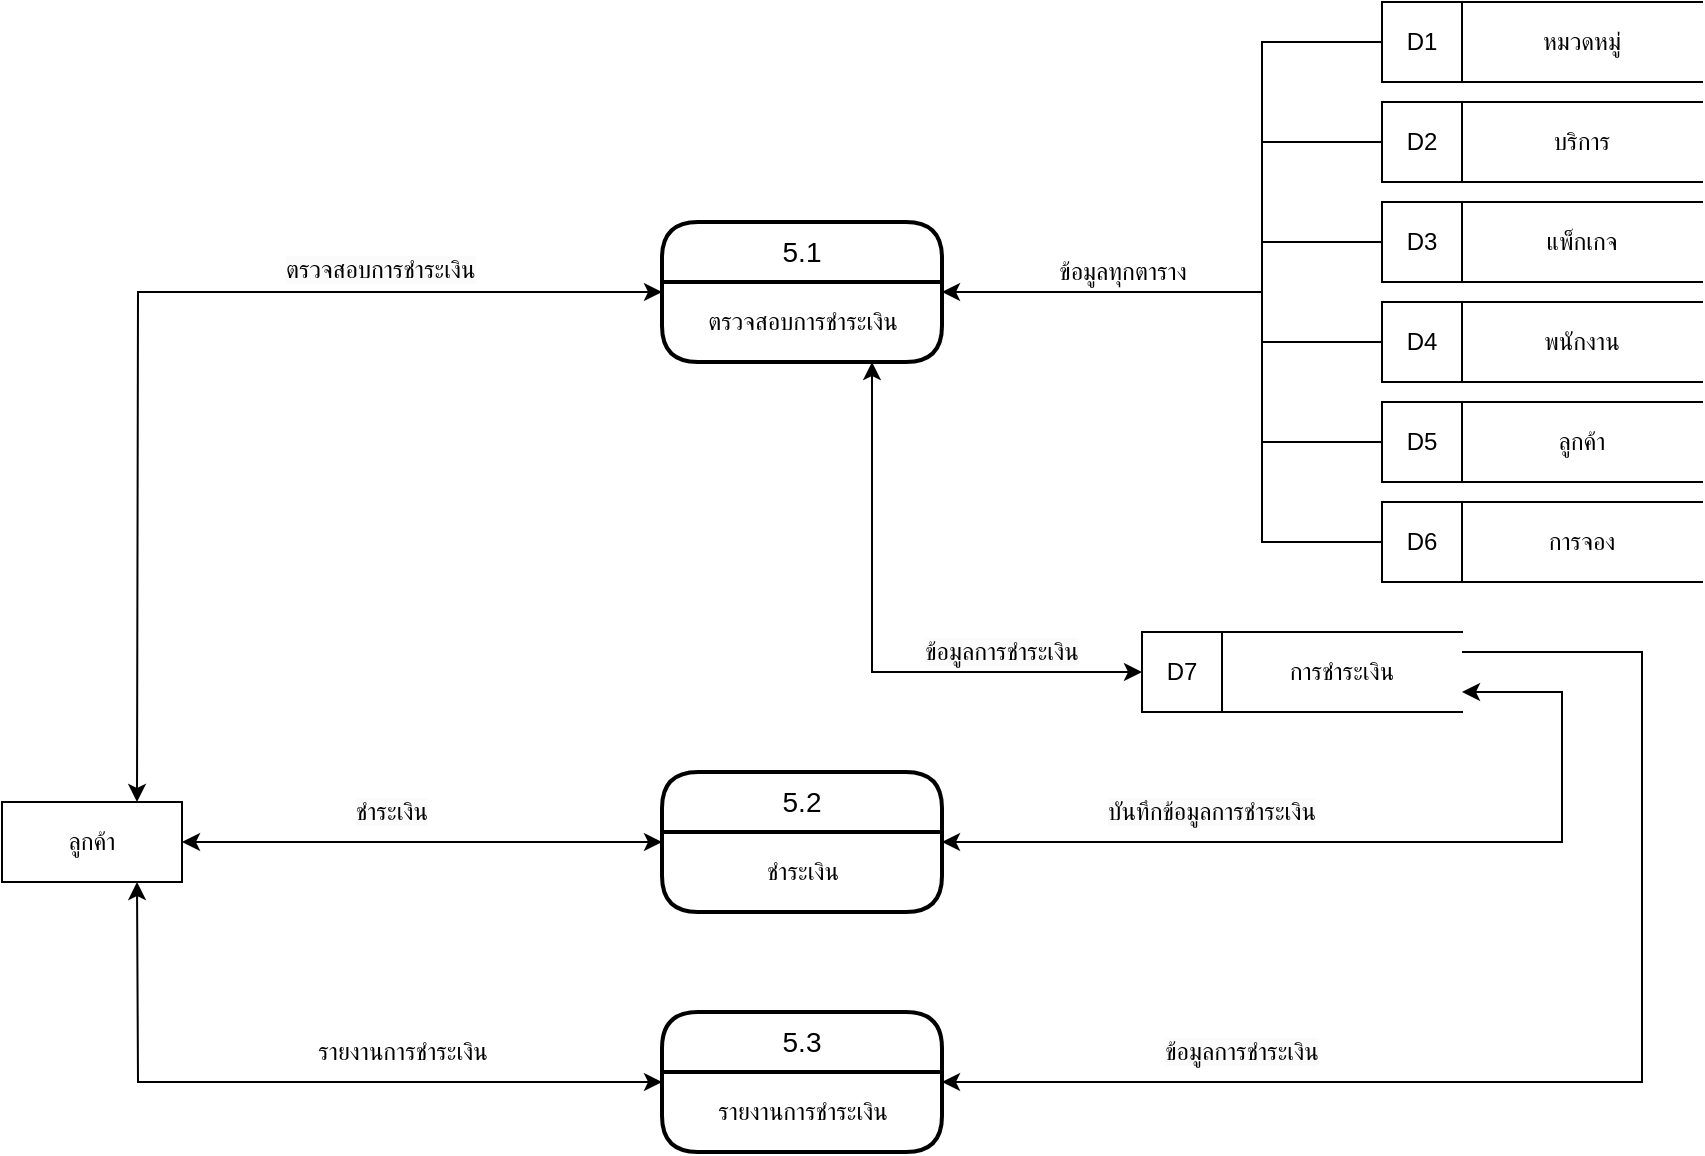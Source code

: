 <mxfile version="26.0.9">
  <diagram name="Page-1" id="C1aYzAIsB0cgOD1GejxC">
    <mxGraphModel dx="840" dy="446" grid="1" gridSize="10" guides="1" tooltips="1" connect="1" arrows="1" fold="1" page="1" pageScale="1" pageWidth="1169" pageHeight="827" math="0" shadow="0">
      <root>
        <mxCell id="0" />
        <mxCell id="1" parent="0" />
        <mxCell id="d0__rCsJHQ2PrzuEQp-w-1" value="ลูกค้า" style="rounded=0;whiteSpace=wrap;html=1;" vertex="1" parent="1">
          <mxGeometry x="240" y="545" width="90" height="40" as="geometry" />
        </mxCell>
        <mxCell id="d0__rCsJHQ2PrzuEQp-w-3" value="5.1" style="swimlane;childLayout=stackLayout;horizontal=1;startSize=30;horizontalStack=0;rounded=1;fontSize=14;fontStyle=0;strokeWidth=2;resizeParent=0;resizeLast=1;shadow=0;dashed=0;align=center;arcSize=20;whiteSpace=wrap;html=1;swimlaneLine=1;glass=0;" vertex="1" parent="1">
          <mxGeometry x="570" y="255" width="140" height="70" as="geometry" />
        </mxCell>
        <mxCell id="d0__rCsJHQ2PrzuEQp-w-4" value="ตรวจสอบการชำระเงิน" style="text;html=1;align=center;verticalAlign=middle;resizable=0;points=[];autosize=1;strokeColor=none;fillColor=none;" vertex="1" parent="d0__rCsJHQ2PrzuEQp-w-3">
          <mxGeometry y="30" width="140" height="40" as="geometry" />
        </mxCell>
        <mxCell id="d0__rCsJHQ2PrzuEQp-w-5" value="หมวดหมู่" style="shape=partialRectangle;whiteSpace=wrap;html=1;left=0;right=0;fillColor=none;" vertex="1" parent="1">
          <mxGeometry x="970" y="145" width="120" height="40" as="geometry" />
        </mxCell>
        <mxCell id="d0__rCsJHQ2PrzuEQp-w-6" value="D1" style="rounded=0;whiteSpace=wrap;html=1;" vertex="1" parent="1">
          <mxGeometry x="930" y="145" width="40" height="40" as="geometry" />
        </mxCell>
        <mxCell id="d0__rCsJHQ2PrzuEQp-w-7" value="บริการ" style="shape=partialRectangle;whiteSpace=wrap;html=1;left=0;right=0;fillColor=none;" vertex="1" parent="1">
          <mxGeometry x="970" y="195" width="120" height="40" as="geometry" />
        </mxCell>
        <mxCell id="d0__rCsJHQ2PrzuEQp-w-8" value="D2" style="rounded=0;whiteSpace=wrap;html=1;" vertex="1" parent="1">
          <mxGeometry x="930" y="195" width="40" height="40" as="geometry" />
        </mxCell>
        <mxCell id="d0__rCsJHQ2PrzuEQp-w-9" value="แพ็กเกจ" style="shape=partialRectangle;whiteSpace=wrap;html=1;left=0;right=0;fillColor=none;" vertex="1" parent="1">
          <mxGeometry x="970" y="245" width="120" height="40" as="geometry" />
        </mxCell>
        <mxCell id="d0__rCsJHQ2PrzuEQp-w-10" value="D3" style="rounded=0;whiteSpace=wrap;html=1;" vertex="1" parent="1">
          <mxGeometry x="930" y="245" width="40" height="40" as="geometry" />
        </mxCell>
        <mxCell id="d0__rCsJHQ2PrzuEQp-w-11" value="พนักงาน" style="shape=partialRectangle;whiteSpace=wrap;html=1;left=0;right=0;fillColor=none;" vertex="1" parent="1">
          <mxGeometry x="970" y="295" width="120" height="40" as="geometry" />
        </mxCell>
        <mxCell id="d0__rCsJHQ2PrzuEQp-w-12" value="D4" style="rounded=0;whiteSpace=wrap;html=1;" vertex="1" parent="1">
          <mxGeometry x="930" y="295" width="40" height="40" as="geometry" />
        </mxCell>
        <mxCell id="d0__rCsJHQ2PrzuEQp-w-13" value="การจอง" style="shape=partialRectangle;whiteSpace=wrap;html=1;left=0;right=0;fillColor=none;" vertex="1" parent="1">
          <mxGeometry x="970" y="395" width="120" height="40" as="geometry" />
        </mxCell>
        <mxCell id="d0__rCsJHQ2PrzuEQp-w-14" value="D6" style="rounded=0;whiteSpace=wrap;html=1;" vertex="1" parent="1">
          <mxGeometry x="930" y="395" width="40" height="40" as="geometry" />
        </mxCell>
        <mxCell id="d0__rCsJHQ2PrzuEQp-w-15" value="ลูกค้า" style="shape=partialRectangle;whiteSpace=wrap;html=1;left=0;right=0;fillColor=none;" vertex="1" parent="1">
          <mxGeometry x="970" y="345" width="120" height="40" as="geometry" />
        </mxCell>
        <mxCell id="d0__rCsJHQ2PrzuEQp-w-16" value="D5" style="rounded=0;whiteSpace=wrap;html=1;" vertex="1" parent="1">
          <mxGeometry x="930" y="345" width="40" height="40" as="geometry" />
        </mxCell>
        <mxCell id="d0__rCsJHQ2PrzuEQp-w-17" value="" style="endArrow=classic;html=1;rounded=0;entryX=1;entryY=0.5;entryDx=0;entryDy=0;" edge="1" parent="1" target="d0__rCsJHQ2PrzuEQp-w-3">
          <mxGeometry width="50" height="50" relative="1" as="geometry">
            <mxPoint x="870" y="290" as="sourcePoint" />
            <mxPoint x="720" y="300" as="targetPoint" />
          </mxGeometry>
        </mxCell>
        <mxCell id="d0__rCsJHQ2PrzuEQp-w-18" value="" style="endArrow=classic;startArrow=classic;html=1;rounded=0;exitX=0.75;exitY=0;exitDx=0;exitDy=0;entryX=0;entryY=0.5;entryDx=0;entryDy=0;" edge="1" parent="1" source="d0__rCsJHQ2PrzuEQp-w-1" target="d0__rCsJHQ2PrzuEQp-w-3">
          <mxGeometry width="50" height="50" relative="1" as="geometry">
            <mxPoint x="790" y="280" as="sourcePoint" />
            <mxPoint x="840" y="230" as="targetPoint" />
            <Array as="points">
              <mxPoint x="308" y="290" />
            </Array>
          </mxGeometry>
        </mxCell>
        <mxCell id="d0__rCsJHQ2PrzuEQp-w-19" value="" style="endArrow=none;html=1;rounded=0;entryX=0;entryY=0.5;entryDx=0;entryDy=0;exitX=0;exitY=0.5;exitDx=0;exitDy=0;" edge="1" parent="1" source="d0__rCsJHQ2PrzuEQp-w-14" target="d0__rCsJHQ2PrzuEQp-w-6">
          <mxGeometry width="50" height="50" relative="1" as="geometry">
            <mxPoint x="860" y="420" as="sourcePoint" />
            <mxPoint x="780" y="230" as="targetPoint" />
            <Array as="points">
              <mxPoint x="870" y="415" />
              <mxPoint x="870" y="165" />
            </Array>
          </mxGeometry>
        </mxCell>
        <mxCell id="d0__rCsJHQ2PrzuEQp-w-20" value="" style="endArrow=none;html=1;rounded=0;entryX=0;entryY=0.5;entryDx=0;entryDy=0;exitX=0;exitY=0.5;exitDx=0;exitDy=0;" edge="1" parent="1" source="d0__rCsJHQ2PrzuEQp-w-16" target="d0__rCsJHQ2PrzuEQp-w-8">
          <mxGeometry width="50" height="50" relative="1" as="geometry">
            <mxPoint x="880" y="350" as="sourcePoint" />
            <mxPoint x="880" y="240" as="targetPoint" />
            <Array as="points">
              <mxPoint x="870" y="365" />
              <mxPoint x="870" y="215" />
            </Array>
          </mxGeometry>
        </mxCell>
        <mxCell id="d0__rCsJHQ2PrzuEQp-w-21" value="" style="endArrow=none;html=1;rounded=0;entryX=0;entryY=0.5;entryDx=0;entryDy=0;exitX=0;exitY=0.5;exitDx=0;exitDy=0;" edge="1" parent="1" source="d0__rCsJHQ2PrzuEQp-w-12" target="d0__rCsJHQ2PrzuEQp-w-10">
          <mxGeometry width="50" height="50" relative="1" as="geometry">
            <mxPoint x="830" y="290" as="sourcePoint" />
            <mxPoint x="880" y="240" as="targetPoint" />
            <Array as="points">
              <mxPoint x="870" y="315" />
              <mxPoint x="870" y="265" />
            </Array>
          </mxGeometry>
        </mxCell>
        <mxCell id="d0__rCsJHQ2PrzuEQp-w-22" value="ข้อมูลทุกตาราง" style="text;html=1;align=center;verticalAlign=middle;resizable=0;points=[];autosize=1;strokeColor=none;fillColor=none;" vertex="1" parent="1">
          <mxGeometry x="750" y="265" width="100" height="30" as="geometry" />
        </mxCell>
        <mxCell id="d0__rCsJHQ2PrzuEQp-w-23" value="&lt;span style=&quot;color: rgb(0, 0, 0); font-family: Helvetica; font-size: 12px; font-style: normal; font-variant-ligatures: normal; font-variant-caps: normal; font-weight: 400; letter-spacing: normal; orphans: 2; text-align: center; text-indent: 0px; text-transform: none; widows: 2; word-spacing: 0px; -webkit-text-stroke-width: 0px; white-space: nowrap; background-color: rgb(251, 251, 251); text-decoration-thickness: initial; text-decoration-style: initial; text-decoration-color: initial; display: inline !important; float: none;&quot;&gt;ตรวจสอบการชำระเงิน&lt;/span&gt;" style="text;whiteSpace=wrap;html=1;" vertex="1" parent="1">
          <mxGeometry x="380" y="265" width="140" height="40" as="geometry" />
        </mxCell>
        <mxCell id="d0__rCsJHQ2PrzuEQp-w-24" value="การชำระเงิน" style="shape=partialRectangle;whiteSpace=wrap;html=1;left=0;right=0;fillColor=none;" vertex="1" parent="1">
          <mxGeometry x="850" y="460" width="120" height="40" as="geometry" />
        </mxCell>
        <mxCell id="d0__rCsJHQ2PrzuEQp-w-25" value="D7" style="rounded=0;whiteSpace=wrap;html=1;" vertex="1" parent="1">
          <mxGeometry x="810" y="460" width="40" height="40" as="geometry" />
        </mxCell>
        <mxCell id="d0__rCsJHQ2PrzuEQp-w-26" value="" style="endArrow=classic;startArrow=classic;html=1;rounded=0;entryX=0.75;entryY=1;entryDx=0;entryDy=0;exitX=0;exitY=0.5;exitDx=0;exitDy=0;" edge="1" parent="1" source="d0__rCsJHQ2PrzuEQp-w-25" target="d0__rCsJHQ2PrzuEQp-w-3">
          <mxGeometry width="50" height="50" relative="1" as="geometry">
            <mxPoint x="850" y="390" as="sourcePoint" />
            <mxPoint x="700" y="370" as="targetPoint" />
            <Array as="points">
              <mxPoint x="675" y="480" />
            </Array>
          </mxGeometry>
        </mxCell>
        <mxCell id="d0__rCsJHQ2PrzuEQp-w-27" value="&lt;span style=&quot;color: rgb(0, 0, 0); font-family: Helvetica; font-size: 12px; font-style: normal; font-variant-ligatures: normal; font-variant-caps: normal; font-weight: 400; letter-spacing: normal; orphans: 2; text-indent: 0px; text-transform: none; widows: 2; word-spacing: 0px; -webkit-text-stroke-width: 0px; white-space: normal; background-color: rgb(251, 251, 251); text-decoration-thickness: initial; text-decoration-style: initial; text-decoration-color: initial; float: none; display: inline !important;&quot;&gt;ข้อมูลการชำระเงิน&lt;/span&gt;" style="text;whiteSpace=wrap;html=1;verticalAlign=middle;align=center;" vertex="1" parent="1">
          <mxGeometry x="680" y="450" width="120" height="40" as="geometry" />
        </mxCell>
        <mxCell id="d0__rCsJHQ2PrzuEQp-w-32" value="5.2" style="swimlane;childLayout=stackLayout;horizontal=1;startSize=30;horizontalStack=0;rounded=1;fontSize=14;fontStyle=0;strokeWidth=2;resizeParent=0;resizeLast=1;shadow=0;dashed=0;align=center;arcSize=20;whiteSpace=wrap;html=1;swimlaneLine=1;glass=0;" vertex="1" parent="1">
          <mxGeometry x="570" y="530" width="140" height="70" as="geometry" />
        </mxCell>
        <mxCell id="d0__rCsJHQ2PrzuEQp-w-33" value="ชำระเงิน" style="text;html=1;align=center;verticalAlign=middle;resizable=0;points=[];autosize=1;strokeColor=none;fillColor=none;" vertex="1" parent="d0__rCsJHQ2PrzuEQp-w-32">
          <mxGeometry y="30" width="140" height="40" as="geometry" />
        </mxCell>
        <mxCell id="d0__rCsJHQ2PrzuEQp-w-34" value="" style="endArrow=classic;startArrow=classic;html=1;rounded=0;exitX=1;exitY=0.5;exitDx=0;exitDy=0;entryX=0;entryY=0.5;entryDx=0;entryDy=0;" edge="1" parent="1" source="d0__rCsJHQ2PrzuEQp-w-1" target="d0__rCsJHQ2PrzuEQp-w-32">
          <mxGeometry width="50" height="50" relative="1" as="geometry">
            <mxPoint x="560" y="550" as="sourcePoint" />
            <mxPoint x="610" y="500" as="targetPoint" />
          </mxGeometry>
        </mxCell>
        <mxCell id="d0__rCsJHQ2PrzuEQp-w-35" value="&lt;span style=&quot;color: rgb(0, 0, 0); font-family: Helvetica; font-size: 12px; font-style: normal; font-variant-ligatures: normal; font-variant-caps: normal; font-weight: 400; letter-spacing: normal; orphans: 2; text-indent: 0px; text-transform: none; widows: 2; word-spacing: 0px; -webkit-text-stroke-width: 0px; white-space: nowrap; background-color: rgb(251, 251, 251); text-decoration-thickness: initial; text-decoration-style: initial; text-decoration-color: initial; float: none; display: inline !important;&quot;&gt;ชำระเงิน&lt;/span&gt;" style="text;whiteSpace=wrap;html=1;verticalAlign=middle;align=center;" vertex="1" parent="1">
          <mxGeometry x="400" y="530" width="70" height="40" as="geometry" />
        </mxCell>
        <mxCell id="d0__rCsJHQ2PrzuEQp-w-36" value="" style="endArrow=classic;startArrow=classic;html=1;rounded=0;exitX=1;exitY=0.5;exitDx=0;exitDy=0;entryX=1;entryY=0.75;entryDx=0;entryDy=0;" edge="1" parent="1" source="d0__rCsJHQ2PrzuEQp-w-32" target="d0__rCsJHQ2PrzuEQp-w-24">
          <mxGeometry width="50" height="50" relative="1" as="geometry">
            <mxPoint x="750" y="570" as="sourcePoint" />
            <mxPoint x="840" y="480" as="targetPoint" />
            <Array as="points">
              <mxPoint x="1020" y="565" />
              <mxPoint x="1020" y="490" />
            </Array>
          </mxGeometry>
        </mxCell>
        <mxCell id="d0__rCsJHQ2PrzuEQp-w-37" value="&lt;span style=&quot;color: rgb(0, 0, 0); font-family: Helvetica; font-size: 12px; font-style: normal; font-variant-ligatures: normal; font-variant-caps: normal; font-weight: 400; letter-spacing: normal; orphans: 2; text-indent: 0px; text-transform: none; widows: 2; word-spacing: 0px; -webkit-text-stroke-width: 0px; white-space: normal; background-color: rgb(251, 251, 251); text-decoration-thickness: initial; text-decoration-style: initial; text-decoration-color: initial; float: none; display: inline !important;&quot;&gt;บันทึกข้อมูลการชำระเงิน&lt;/span&gt;" style="text;whiteSpace=wrap;html=1;verticalAlign=middle;align=center;" vertex="1" parent="1">
          <mxGeometry x="780" y="530" width="130" height="40" as="geometry" />
        </mxCell>
        <mxCell id="d0__rCsJHQ2PrzuEQp-w-38" value="5.3" style="swimlane;childLayout=stackLayout;horizontal=1;startSize=30;horizontalStack=0;rounded=1;fontSize=14;fontStyle=0;strokeWidth=2;resizeParent=0;resizeLast=1;shadow=0;dashed=0;align=center;arcSize=20;whiteSpace=wrap;html=1;swimlaneLine=1;glass=0;" vertex="1" parent="1">
          <mxGeometry x="570" y="650" width="140" height="70" as="geometry" />
        </mxCell>
        <mxCell id="d0__rCsJHQ2PrzuEQp-w-39" value="รายงานการชำระเงิน" style="text;html=1;align=center;verticalAlign=middle;resizable=0;points=[];autosize=1;strokeColor=none;fillColor=none;" vertex="1" parent="d0__rCsJHQ2PrzuEQp-w-38">
          <mxGeometry y="30" width="140" height="40" as="geometry" />
        </mxCell>
        <mxCell id="d0__rCsJHQ2PrzuEQp-w-40" value="" style="endArrow=classic;startArrow=classic;html=1;rounded=0;exitX=0.75;exitY=1;exitDx=0;exitDy=0;entryX=0;entryY=0.5;entryDx=0;entryDy=0;" edge="1" parent="1" source="d0__rCsJHQ2PrzuEQp-w-1" target="d0__rCsJHQ2PrzuEQp-w-38">
          <mxGeometry width="50" height="50" relative="1" as="geometry">
            <mxPoint x="690" y="610" as="sourcePoint" />
            <mxPoint x="560" y="690" as="targetPoint" />
            <Array as="points">
              <mxPoint x="308" y="685" />
            </Array>
          </mxGeometry>
        </mxCell>
        <mxCell id="d0__rCsJHQ2PrzuEQp-w-41" value="รายงานการชำระเงิน" style="text;html=1;align=center;verticalAlign=middle;resizable=0;points=[];autosize=1;strokeColor=none;fillColor=none;" vertex="1" parent="1">
          <mxGeometry x="370" y="650" width="140" height="40" as="geometry" />
        </mxCell>
        <mxCell id="d0__rCsJHQ2PrzuEQp-w-42" value="" style="endArrow=classic;html=1;rounded=0;exitX=1;exitY=0.25;exitDx=0;exitDy=0;entryX=1;entryY=0.5;entryDx=0;entryDy=0;" edge="1" parent="1" source="d0__rCsJHQ2PrzuEQp-w-24" target="d0__rCsJHQ2PrzuEQp-w-38">
          <mxGeometry width="50" height="50" relative="1" as="geometry">
            <mxPoint x="940" y="530" as="sourcePoint" />
            <mxPoint x="740" y="670" as="targetPoint" />
            <Array as="points">
              <mxPoint x="1060" y="470" />
              <mxPoint x="1060" y="685" />
            </Array>
          </mxGeometry>
        </mxCell>
        <mxCell id="d0__rCsJHQ2PrzuEQp-w-43" value="&lt;span style=&quot;color: rgb(0, 0, 0); font-family: Helvetica; font-size: 12px; font-style: normal; font-variant-ligatures: normal; font-variant-caps: normal; font-weight: 400; letter-spacing: normal; orphans: 2; text-indent: 0px; text-transform: none; widows: 2; word-spacing: 0px; -webkit-text-stroke-width: 0px; white-space: normal; background-color: rgb(251, 251, 251); text-decoration-thickness: initial; text-decoration-style: initial; text-decoration-color: initial; float: none; display: inline !important;&quot;&gt;ข้อมูลการชำระเงิน&lt;/span&gt;" style="text;whiteSpace=wrap;html=1;verticalAlign=middle;align=center;" vertex="1" parent="1">
          <mxGeometry x="800" y="650" width="120" height="40" as="geometry" />
        </mxCell>
      </root>
    </mxGraphModel>
  </diagram>
</mxfile>
